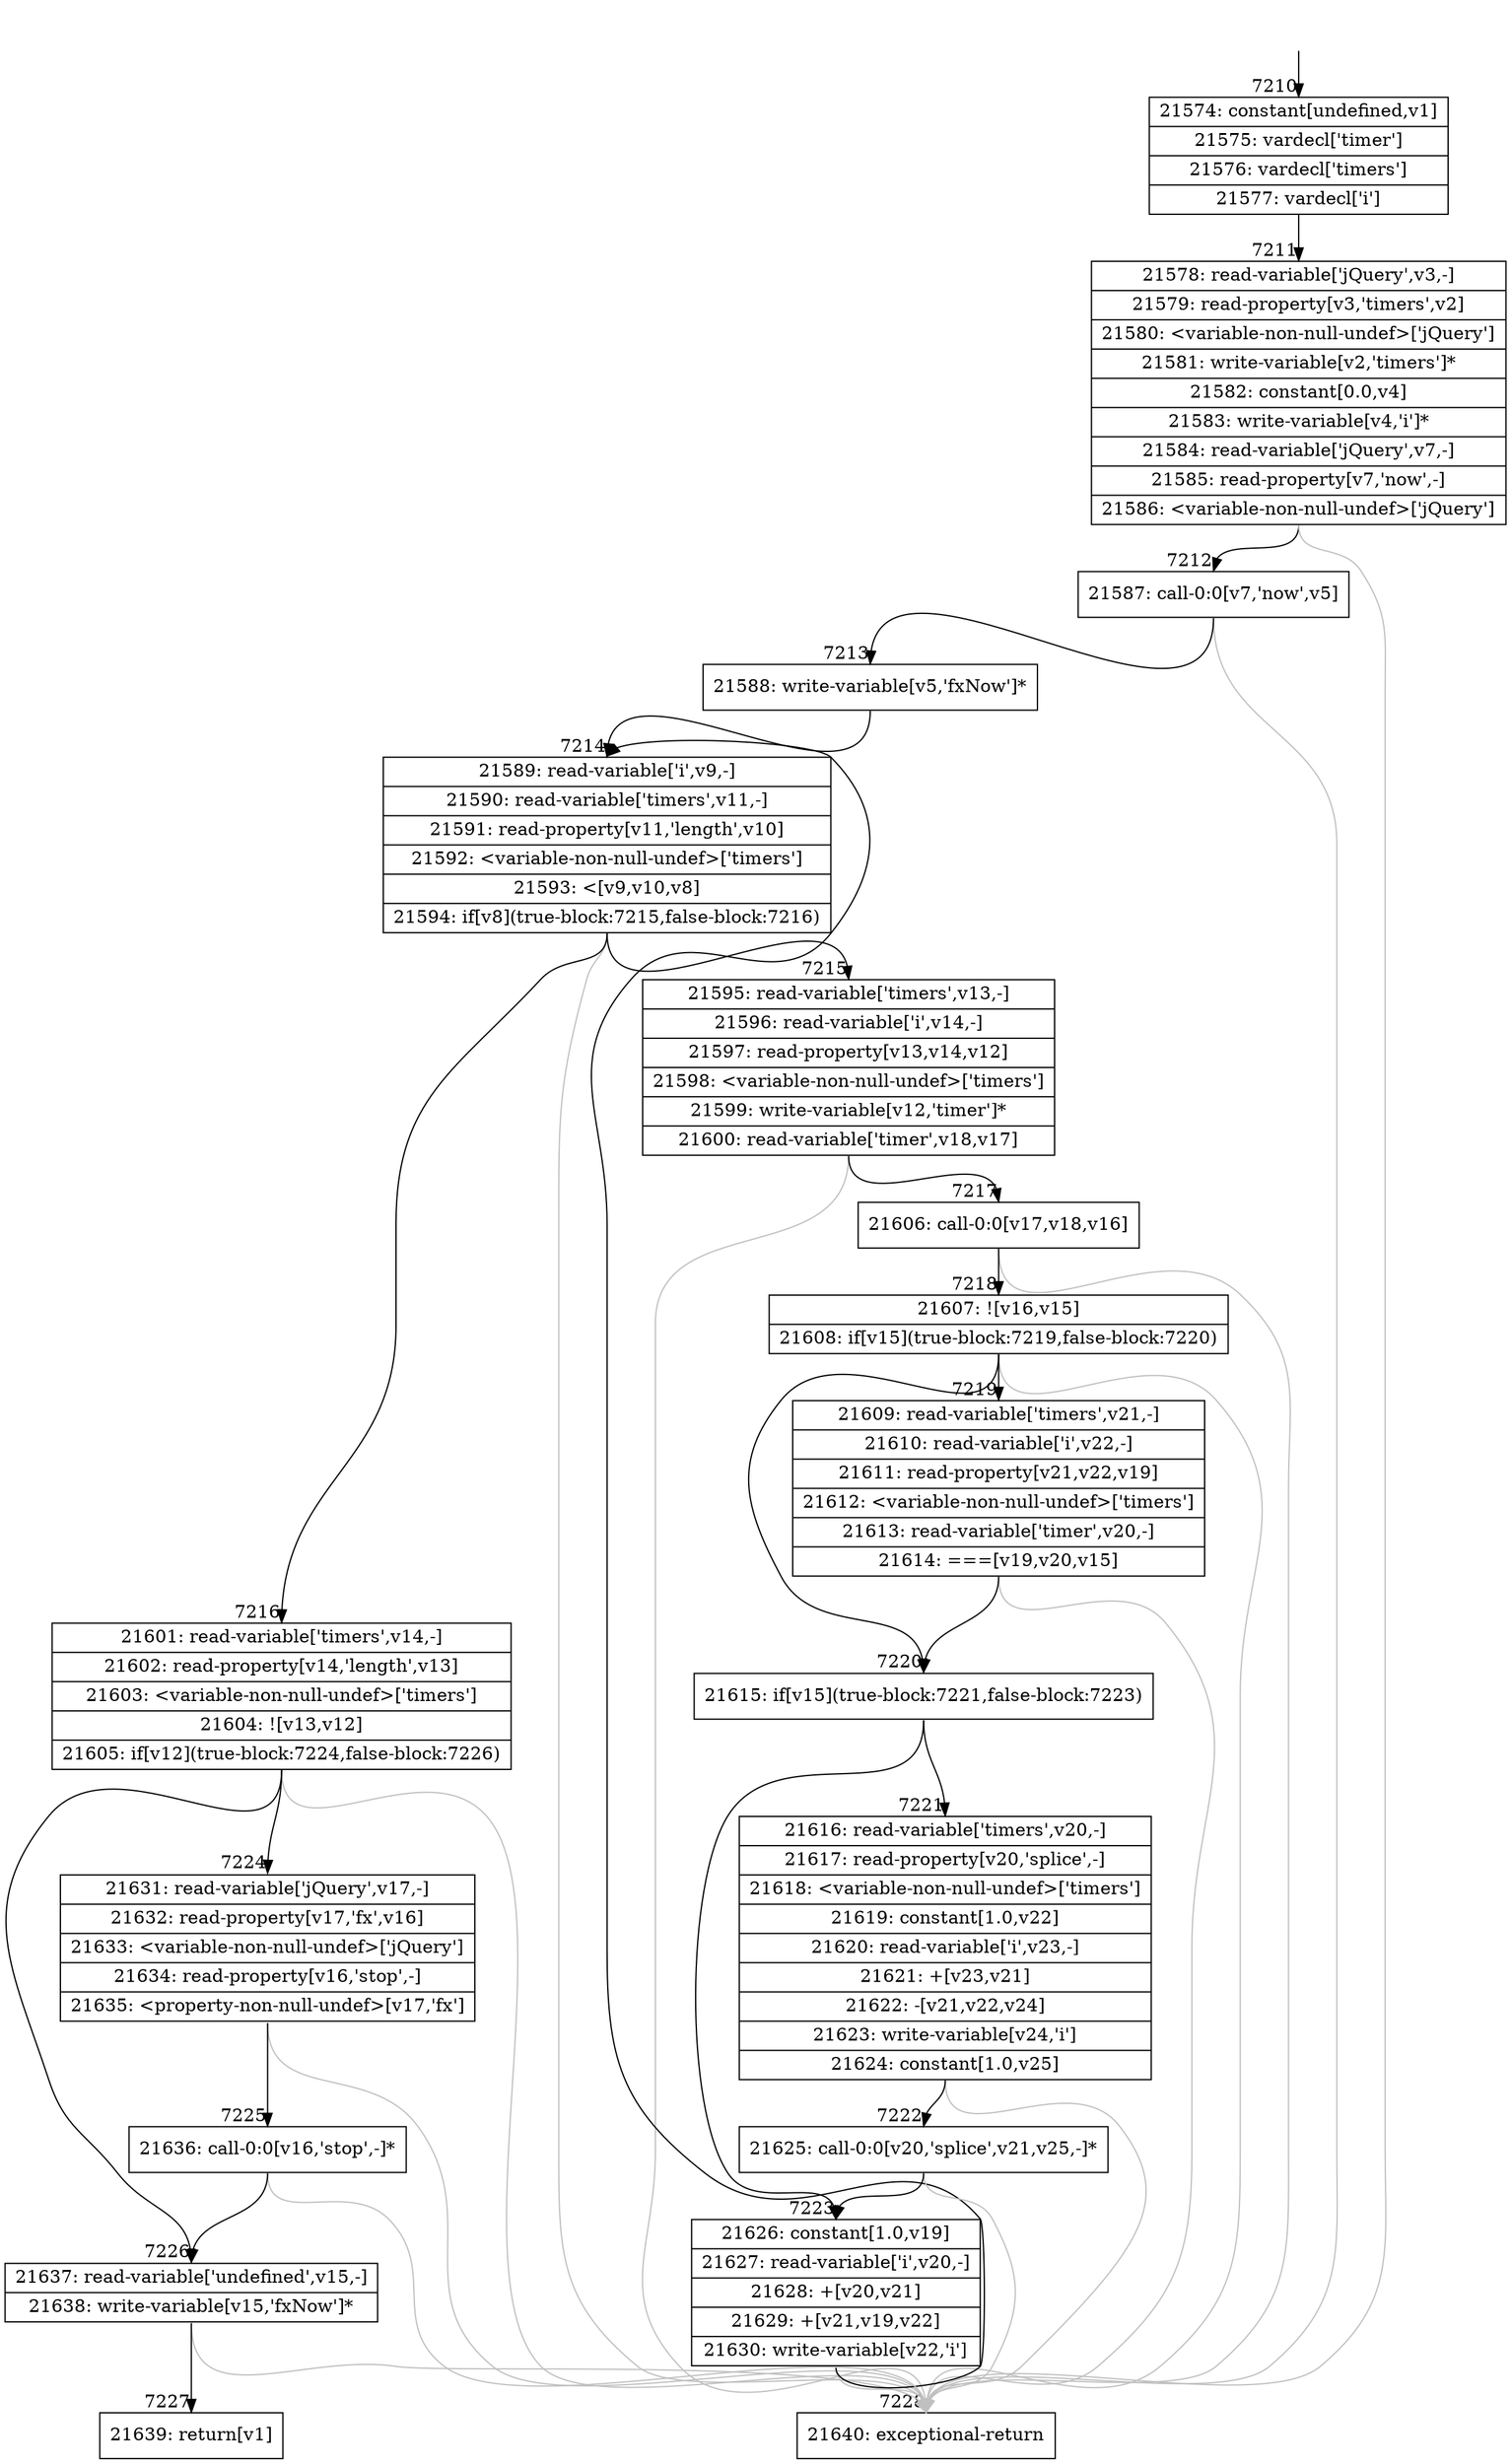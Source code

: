 digraph {
rankdir="TD"
BB_entry442[shape=none,label=""];
BB_entry442 -> BB7210 [tailport=s, headport=n, headlabel="    7210"]
BB7210 [shape=record label="{21574: constant[undefined,v1]|21575: vardecl['timer']|21576: vardecl['timers']|21577: vardecl['i']}" ] 
BB7210 -> BB7211 [tailport=s, headport=n, headlabel="      7211"]
BB7211 [shape=record label="{21578: read-variable['jQuery',v3,-]|21579: read-property[v3,'timers',v2]|21580: \<variable-non-null-undef\>['jQuery']|21581: write-variable[v2,'timers']*|21582: constant[0.0,v4]|21583: write-variable[v4,'i']*|21584: read-variable['jQuery',v7,-]|21585: read-property[v7,'now',-]|21586: \<variable-non-null-undef\>['jQuery']}" ] 
BB7211 -> BB7212 [tailport=s, headport=n, headlabel="      7212"]
BB7211 -> BB7228 [tailport=s, headport=n, color=gray, headlabel="      7228"]
BB7212 [shape=record label="{21587: call-0:0[v7,'now',v5]}" ] 
BB7212 -> BB7213 [tailport=s, headport=n, headlabel="      7213"]
BB7212 -> BB7228 [tailport=s, headport=n, color=gray]
BB7213 [shape=record label="{21588: write-variable[v5,'fxNow']*}" ] 
BB7213 -> BB7214 [tailport=s, headport=n, headlabel="      7214"]
BB7214 [shape=record label="{21589: read-variable['i',v9,-]|21590: read-variable['timers',v11,-]|21591: read-property[v11,'length',v10]|21592: \<variable-non-null-undef\>['timers']|21593: \<[v9,v10,v8]|21594: if[v8](true-block:7215,false-block:7216)}" ] 
BB7214 -> BB7215 [tailport=s, headport=n, headlabel="      7215"]
BB7214 -> BB7216 [tailport=s, headport=n, headlabel="      7216"]
BB7214 -> BB7228 [tailport=s, headport=n, color=gray]
BB7215 [shape=record label="{21595: read-variable['timers',v13,-]|21596: read-variable['i',v14,-]|21597: read-property[v13,v14,v12]|21598: \<variable-non-null-undef\>['timers']|21599: write-variable[v12,'timer']*|21600: read-variable['timer',v18,v17]}" ] 
BB7215 -> BB7217 [tailport=s, headport=n, headlabel="      7217"]
BB7215 -> BB7228 [tailport=s, headport=n, color=gray]
BB7216 [shape=record label="{21601: read-variable['timers',v14,-]|21602: read-property[v14,'length',v13]|21603: \<variable-non-null-undef\>['timers']|21604: ![v13,v12]|21605: if[v12](true-block:7224,false-block:7226)}" ] 
BB7216 -> BB7224 [tailport=s, headport=n, headlabel="      7224"]
BB7216 -> BB7226 [tailport=s, headport=n, headlabel="      7226"]
BB7216 -> BB7228 [tailport=s, headport=n, color=gray]
BB7217 [shape=record label="{21606: call-0:0[v17,v18,v16]}" ] 
BB7217 -> BB7218 [tailport=s, headport=n, headlabel="      7218"]
BB7217 -> BB7228 [tailport=s, headport=n, color=gray]
BB7218 [shape=record label="{21607: ![v16,v15]|21608: if[v15](true-block:7219,false-block:7220)}" ] 
BB7218 -> BB7220 [tailport=s, headport=n, headlabel="      7220"]
BB7218 -> BB7219 [tailport=s, headport=n, headlabel="      7219"]
BB7218 -> BB7228 [tailport=s, headport=n, color=gray]
BB7219 [shape=record label="{21609: read-variable['timers',v21,-]|21610: read-variable['i',v22,-]|21611: read-property[v21,v22,v19]|21612: \<variable-non-null-undef\>['timers']|21613: read-variable['timer',v20,-]|21614: ===[v19,v20,v15]}" ] 
BB7219 -> BB7220 [tailport=s, headport=n]
BB7219 -> BB7228 [tailport=s, headport=n, color=gray]
BB7220 [shape=record label="{21615: if[v15](true-block:7221,false-block:7223)}" ] 
BB7220 -> BB7221 [tailport=s, headport=n, headlabel="      7221"]
BB7220 -> BB7223 [tailport=s, headport=n, headlabel="      7223"]
BB7221 [shape=record label="{21616: read-variable['timers',v20,-]|21617: read-property[v20,'splice',-]|21618: \<variable-non-null-undef\>['timers']|21619: constant[1.0,v22]|21620: read-variable['i',v23,-]|21621: +[v23,v21]|21622: -[v21,v22,v24]|21623: write-variable[v24,'i']|21624: constant[1.0,v25]}" ] 
BB7221 -> BB7222 [tailport=s, headport=n, headlabel="      7222"]
BB7221 -> BB7228 [tailport=s, headport=n, color=gray]
BB7222 [shape=record label="{21625: call-0:0[v20,'splice',v21,v25,-]*}" ] 
BB7222 -> BB7223 [tailport=s, headport=n]
BB7222 -> BB7228 [tailport=s, headport=n, color=gray]
BB7223 [shape=record label="{21626: constant[1.0,v19]|21627: read-variable['i',v20,-]|21628: +[v20,v21]|21629: +[v21,v19,v22]|21630: write-variable[v22,'i']}" ] 
BB7223 -> BB7214 [tailport=s, headport=n]
BB7223 -> BB7228 [tailport=s, headport=n, color=gray]
BB7224 [shape=record label="{21631: read-variable['jQuery',v17,-]|21632: read-property[v17,'fx',v16]|21633: \<variable-non-null-undef\>['jQuery']|21634: read-property[v16,'stop',-]|21635: \<property-non-null-undef\>[v17,'fx']}" ] 
BB7224 -> BB7225 [tailport=s, headport=n, headlabel="      7225"]
BB7224 -> BB7228 [tailport=s, headport=n, color=gray]
BB7225 [shape=record label="{21636: call-0:0[v16,'stop',-]*}" ] 
BB7225 -> BB7226 [tailport=s, headport=n]
BB7225 -> BB7228 [tailport=s, headport=n, color=gray]
BB7226 [shape=record label="{21637: read-variable['undefined',v15,-]|21638: write-variable[v15,'fxNow']*}" ] 
BB7226 -> BB7227 [tailport=s, headport=n, headlabel="      7227"]
BB7226 -> BB7228 [tailport=s, headport=n, color=gray]
BB7227 [shape=record label="{21639: return[v1]}" ] 
BB7228 [shape=record label="{21640: exceptional-return}" ] 
}
